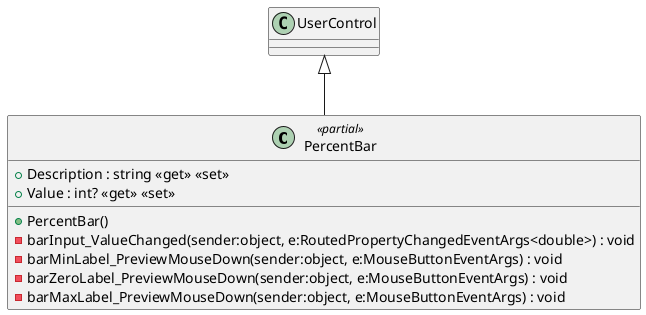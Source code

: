 @startuml
class PercentBar <<partial>> {
    + Description : string <<get>> <<set>>
    + Value : int? <<get>> <<set>>
    + PercentBar()
    - barInput_ValueChanged(sender:object, e:RoutedPropertyChangedEventArgs<double>) : void
    - barMinLabel_PreviewMouseDown(sender:object, e:MouseButtonEventArgs) : void
    - barZeroLabel_PreviewMouseDown(sender:object, e:MouseButtonEventArgs) : void
    - barMaxLabel_PreviewMouseDown(sender:object, e:MouseButtonEventArgs) : void
}
UserControl <|-- PercentBar
@enduml
